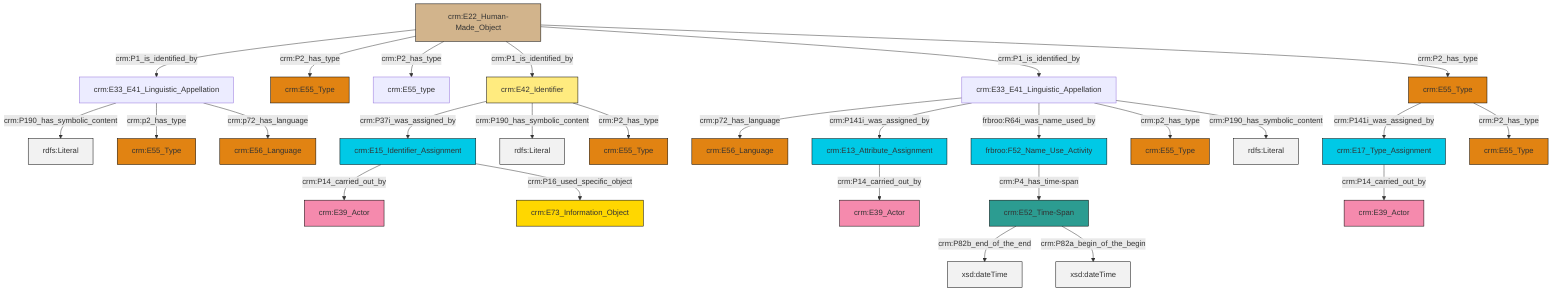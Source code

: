 graph TD
classDef Literal fill:#f2f2f2,stroke:#000000;
classDef CRM_Entity fill:#FFFFFF,stroke:#000000;
classDef Temporal_Entity fill:#00C9E6, stroke:#000000;
classDef Type fill:#E18312, stroke:#000000;
classDef Time-Span fill:#2C9C91, stroke:#000000;
classDef Appellation fill:#FFEB7F, stroke:#000000;
classDef Place fill:#008836, stroke:#000000;
classDef Persistent_Item fill:#B266B2, stroke:#000000;
classDef Conceptual_Object fill:#FFD700, stroke:#000000;
classDef Physical_Thing fill:#D2B48C, stroke:#000000;
classDef Actor fill:#f58aad, stroke:#000000;
classDef PC_Classes fill:#4ce600, stroke:#000000;
classDef Multi fill:#cccccc,stroke:#000000;

0["crm:E22_Human-Made_Object"]:::Physical_Thing -->|crm:P1_is_identified_by| 1["crm:E33_E41_Linguistic_Appellation"]:::Default
2["crm:E15_Identifier_Assignment"]:::Temporal_Entity -->|crm:P14_carried_out_by| 3["crm:E39_Actor"]:::Actor
6["crm:E42_Identifier"]:::Appellation -->|crm:P37i_was_assigned_by| 2["crm:E15_Identifier_Assignment"]:::Temporal_Entity
7["crm:E55_Type"]:::Type -->|crm:P141i_was_assigned_by| 8["crm:E17_Type_Assignment"]:::Temporal_Entity
9["crm:E33_E41_Linguistic_Appellation"]:::Default -->|crm:p72_has_language| 10["crm:E56_Language"]:::Type
1["crm:E33_E41_Linguistic_Appellation"]:::Default -->|crm:P190_has_symbolic_content| 12[rdfs:Literal]:::Literal
17["crm:E52_Time-Span"]:::Time-Span -->|crm:P82b_end_of_the_end| 19[xsd:dateTime]:::Literal
2["crm:E15_Identifier_Assignment"]:::Temporal_Entity -->|crm:P16_used_specific_object| 20["crm:E73_Information_Object"]:::Conceptual_Object
17["crm:E52_Time-Span"]:::Time-Span -->|crm:P82a_begin_of_the_begin| 23[xsd:dateTime]:::Literal
26["crm:E13_Attribute_Assignment"]:::Temporal_Entity -->|crm:P14_carried_out_by| 4["crm:E39_Actor"]:::Actor
9["crm:E33_E41_Linguistic_Appellation"]:::Default -->|crm:P141i_was_assigned_by| 26["crm:E13_Attribute_Assignment"]:::Temporal_Entity
6["crm:E42_Identifier"]:::Appellation -->|crm:P190_has_symbolic_content| 31[rdfs:Literal]:::Literal
1["crm:E33_E41_Linguistic_Appellation"]:::Default -->|crm:p2_has_type| 27["crm:E55_Type"]:::Type
9["crm:E33_E41_Linguistic_Appellation"]:::Default -->|frbroo:R64i_was_name_used_by| 29["frbroo:F52_Name_Use_Activity"]:::Temporal_Entity
29["frbroo:F52_Name_Use_Activity"]:::Temporal_Entity -->|crm:P4_has_time-span| 17["crm:E52_Time-Span"]:::Time-Span
1["crm:E33_E41_Linguistic_Appellation"]:::Default -->|crm:p72_has_language| 36["crm:E56_Language"]:::Type
0["crm:E22_Human-Made_Object"]:::Physical_Thing -->|crm:P2_has_type| 24["crm:E55_Type"]:::Type
0["crm:E22_Human-Made_Object"]:::Physical_Thing -->|crm:P2_has_type| 32["crm:E55_type"]:::Default
6["crm:E42_Identifier"]:::Appellation -->|crm:P2_has_type| 38["crm:E55_Type"]:::Type
0["crm:E22_Human-Made_Object"]:::Physical_Thing -->|crm:P1_is_identified_by| 6["crm:E42_Identifier"]:::Appellation
9["crm:E33_E41_Linguistic_Appellation"]:::Default -->|crm:p2_has_type| 15["crm:E55_Type"]:::Type
0["crm:E22_Human-Made_Object"]:::Physical_Thing -->|crm:P1_is_identified_by| 9["crm:E33_E41_Linguistic_Appellation"]:::Default
0["crm:E22_Human-Made_Object"]:::Physical_Thing -->|crm:P2_has_type| 7["crm:E55_Type"]:::Type
9["crm:E33_E41_Linguistic_Appellation"]:::Default -->|crm:P190_has_symbolic_content| 48[rdfs:Literal]:::Literal
8["crm:E17_Type_Assignment"]:::Temporal_Entity -->|crm:P14_carried_out_by| 21["crm:E39_Actor"]:::Actor
7["crm:E55_Type"]:::Type -->|crm:P2_has_type| 13["crm:E55_Type"]:::Type